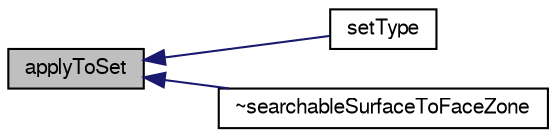 digraph "applyToSet"
{
  bgcolor="transparent";
  edge [fontname="FreeSans",fontsize="10",labelfontname="FreeSans",labelfontsize="10"];
  node [fontname="FreeSans",fontsize="10",shape=record];
  rankdir="LR";
  Node1286 [label="applyToSet",height=0.2,width=0.4,color="black", fillcolor="grey75", style="filled", fontcolor="black"];
  Node1286 -> Node1287 [dir="back",color="midnightblue",fontsize="10",style="solid",fontname="FreeSans"];
  Node1287 [label="setType",height=0.2,width=0.4,color="black",URL="$a25386.html#a3cf0773a99a47a317d169af85e81950b"];
  Node1286 -> Node1288 [dir="back",color="midnightblue",fontsize="10",style="solid",fontname="FreeSans"];
  Node1288 [label="~searchableSurfaceToFaceZone",height=0.2,width=0.4,color="black",URL="$a25386.html#aef624a5c61225eccde4c5cd9d56be33f",tooltip="Destructor. "];
}
